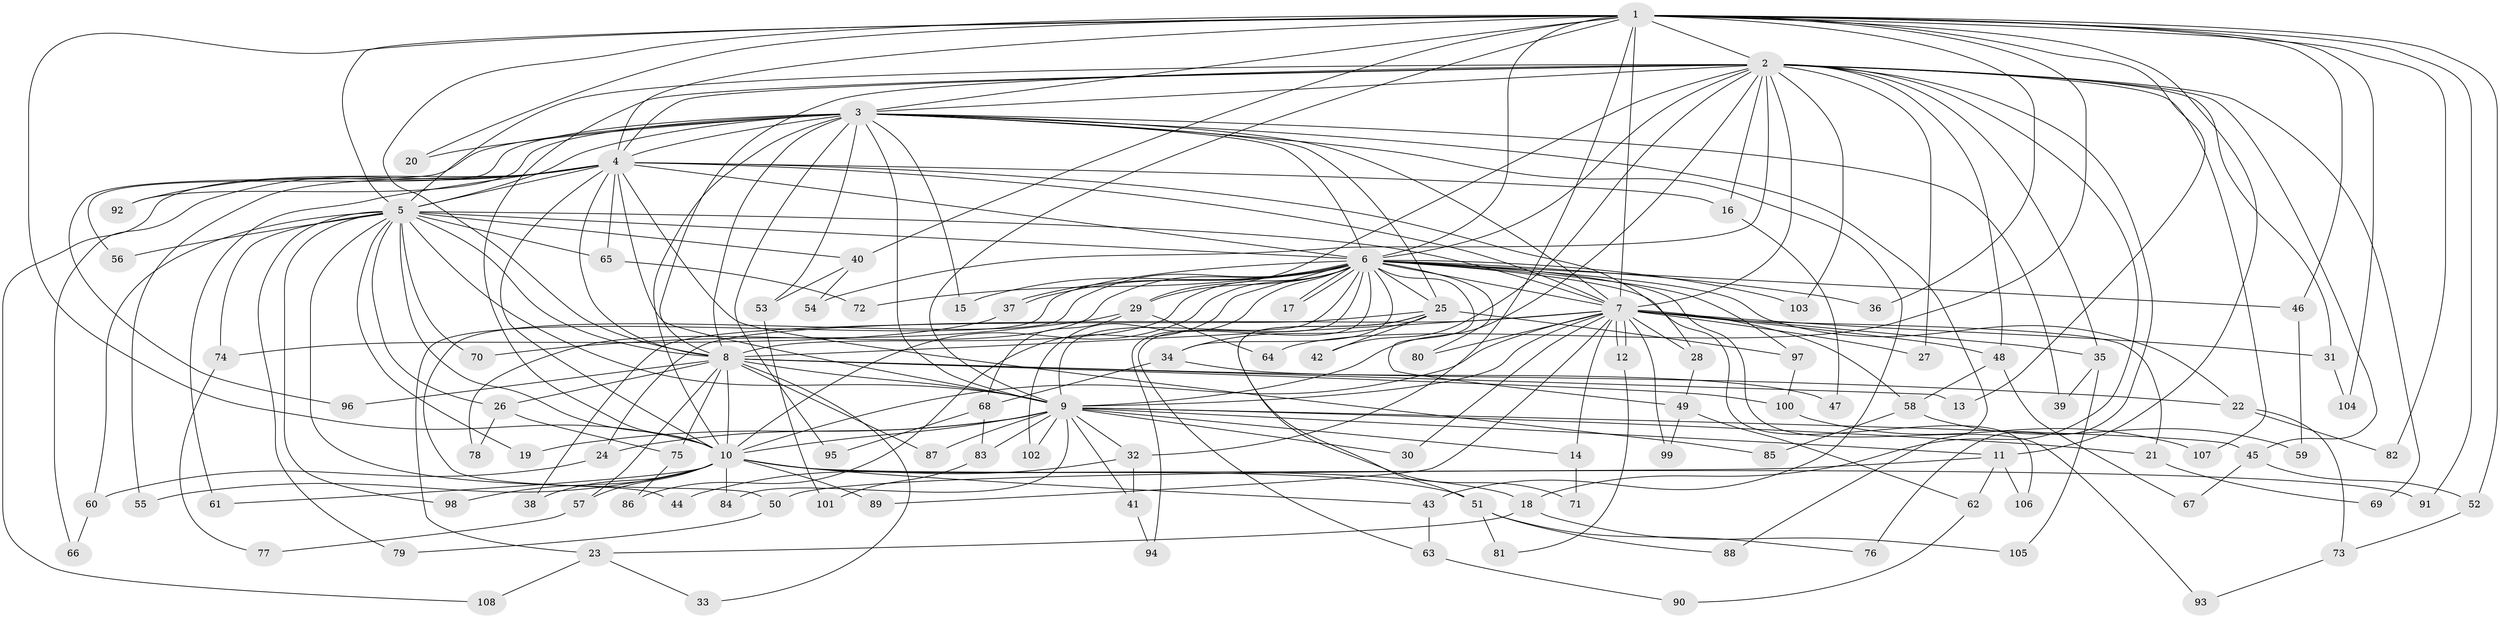 // Generated by graph-tools (version 1.1) at 2025/44/03/09/25 04:44:48]
// undirected, 108 vertices, 241 edges
graph export_dot {
graph [start="1"]
  node [color=gray90,style=filled];
  1;
  2;
  3;
  4;
  5;
  6;
  7;
  8;
  9;
  10;
  11;
  12;
  13;
  14;
  15;
  16;
  17;
  18;
  19;
  20;
  21;
  22;
  23;
  24;
  25;
  26;
  27;
  28;
  29;
  30;
  31;
  32;
  33;
  34;
  35;
  36;
  37;
  38;
  39;
  40;
  41;
  42;
  43;
  44;
  45;
  46;
  47;
  48;
  49;
  50;
  51;
  52;
  53;
  54;
  55;
  56;
  57;
  58;
  59;
  60;
  61;
  62;
  63;
  64;
  65;
  66;
  67;
  68;
  69;
  70;
  71;
  72;
  73;
  74;
  75;
  76;
  77;
  78;
  79;
  80;
  81;
  82;
  83;
  84;
  85;
  86;
  87;
  88;
  89;
  90;
  91;
  92;
  93;
  94;
  95;
  96;
  97;
  98;
  99;
  100;
  101;
  102;
  103;
  104;
  105;
  106;
  107;
  108;
  1 -- 2;
  1 -- 3;
  1 -- 4;
  1 -- 5;
  1 -- 6;
  1 -- 7;
  1 -- 8;
  1 -- 9;
  1 -- 10;
  1 -- 11;
  1 -- 13;
  1 -- 20;
  1 -- 32;
  1 -- 36;
  1 -- 40;
  1 -- 46;
  1 -- 52;
  1 -- 64;
  1 -- 82;
  1 -- 91;
  1 -- 104;
  2 -- 3;
  2 -- 4;
  2 -- 5;
  2 -- 6;
  2 -- 7;
  2 -- 8;
  2 -- 9;
  2 -- 10;
  2 -- 16;
  2 -- 18;
  2 -- 27;
  2 -- 29;
  2 -- 31;
  2 -- 35;
  2 -- 42;
  2 -- 45;
  2 -- 48;
  2 -- 54;
  2 -- 69;
  2 -- 76;
  2 -- 103;
  2 -- 107;
  3 -- 4;
  3 -- 5;
  3 -- 6;
  3 -- 7;
  3 -- 8;
  3 -- 9;
  3 -- 10;
  3 -- 15;
  3 -- 20;
  3 -- 25;
  3 -- 39;
  3 -- 43;
  3 -- 53;
  3 -- 56;
  3 -- 88;
  3 -- 92;
  3 -- 95;
  3 -- 96;
  4 -- 5;
  4 -- 6;
  4 -- 7;
  4 -- 8;
  4 -- 9;
  4 -- 10;
  4 -- 16;
  4 -- 28;
  4 -- 55;
  4 -- 61;
  4 -- 65;
  4 -- 66;
  4 -- 85;
  4 -- 92;
  4 -- 108;
  5 -- 6;
  5 -- 7;
  5 -- 8;
  5 -- 9;
  5 -- 10;
  5 -- 19;
  5 -- 26;
  5 -- 40;
  5 -- 44;
  5 -- 56;
  5 -- 60;
  5 -- 65;
  5 -- 70;
  5 -- 74;
  5 -- 79;
  5 -- 98;
  6 -- 7;
  6 -- 8;
  6 -- 9;
  6 -- 10;
  6 -- 15;
  6 -- 17;
  6 -- 17;
  6 -- 22;
  6 -- 23;
  6 -- 25;
  6 -- 29;
  6 -- 34;
  6 -- 36;
  6 -- 37;
  6 -- 37;
  6 -- 46;
  6 -- 49;
  6 -- 50;
  6 -- 63;
  6 -- 72;
  6 -- 78;
  6 -- 80;
  6 -- 86;
  6 -- 93;
  6 -- 94;
  6 -- 97;
  6 -- 102;
  6 -- 103;
  6 -- 106;
  7 -- 8;
  7 -- 9;
  7 -- 10;
  7 -- 12;
  7 -- 12;
  7 -- 14;
  7 -- 21;
  7 -- 24;
  7 -- 27;
  7 -- 28;
  7 -- 30;
  7 -- 31;
  7 -- 35;
  7 -- 48;
  7 -- 58;
  7 -- 80;
  7 -- 89;
  7 -- 99;
  8 -- 9;
  8 -- 10;
  8 -- 13;
  8 -- 22;
  8 -- 26;
  8 -- 33;
  8 -- 57;
  8 -- 75;
  8 -- 87;
  8 -- 96;
  8 -- 100;
  9 -- 10;
  9 -- 11;
  9 -- 14;
  9 -- 19;
  9 -- 21;
  9 -- 24;
  9 -- 30;
  9 -- 32;
  9 -- 41;
  9 -- 45;
  9 -- 83;
  9 -- 84;
  9 -- 87;
  9 -- 102;
  10 -- 18;
  10 -- 38;
  10 -- 43;
  10 -- 51;
  10 -- 55;
  10 -- 57;
  10 -- 61;
  10 -- 84;
  10 -- 89;
  10 -- 91;
  10 -- 98;
  11 -- 50;
  11 -- 62;
  11 -- 106;
  12 -- 81;
  14 -- 71;
  16 -- 47;
  18 -- 23;
  18 -- 105;
  21 -- 69;
  22 -- 73;
  22 -- 82;
  23 -- 33;
  23 -- 108;
  24 -- 60;
  25 -- 34;
  25 -- 38;
  25 -- 42;
  25 -- 51;
  25 -- 71;
  25 -- 97;
  26 -- 75;
  26 -- 78;
  28 -- 49;
  29 -- 64;
  29 -- 68;
  29 -- 70;
  31 -- 104;
  32 -- 41;
  32 -- 44;
  34 -- 47;
  34 -- 68;
  35 -- 39;
  35 -- 105;
  37 -- 74;
  40 -- 53;
  40 -- 54;
  41 -- 94;
  43 -- 63;
  45 -- 52;
  45 -- 67;
  46 -- 59;
  48 -- 58;
  48 -- 67;
  49 -- 62;
  49 -- 99;
  50 -- 79;
  51 -- 76;
  51 -- 81;
  51 -- 88;
  52 -- 73;
  53 -- 101;
  57 -- 77;
  58 -- 59;
  58 -- 85;
  60 -- 66;
  62 -- 90;
  63 -- 90;
  65 -- 72;
  68 -- 83;
  68 -- 95;
  73 -- 93;
  74 -- 77;
  75 -- 86;
  83 -- 101;
  97 -- 100;
  100 -- 107;
}
